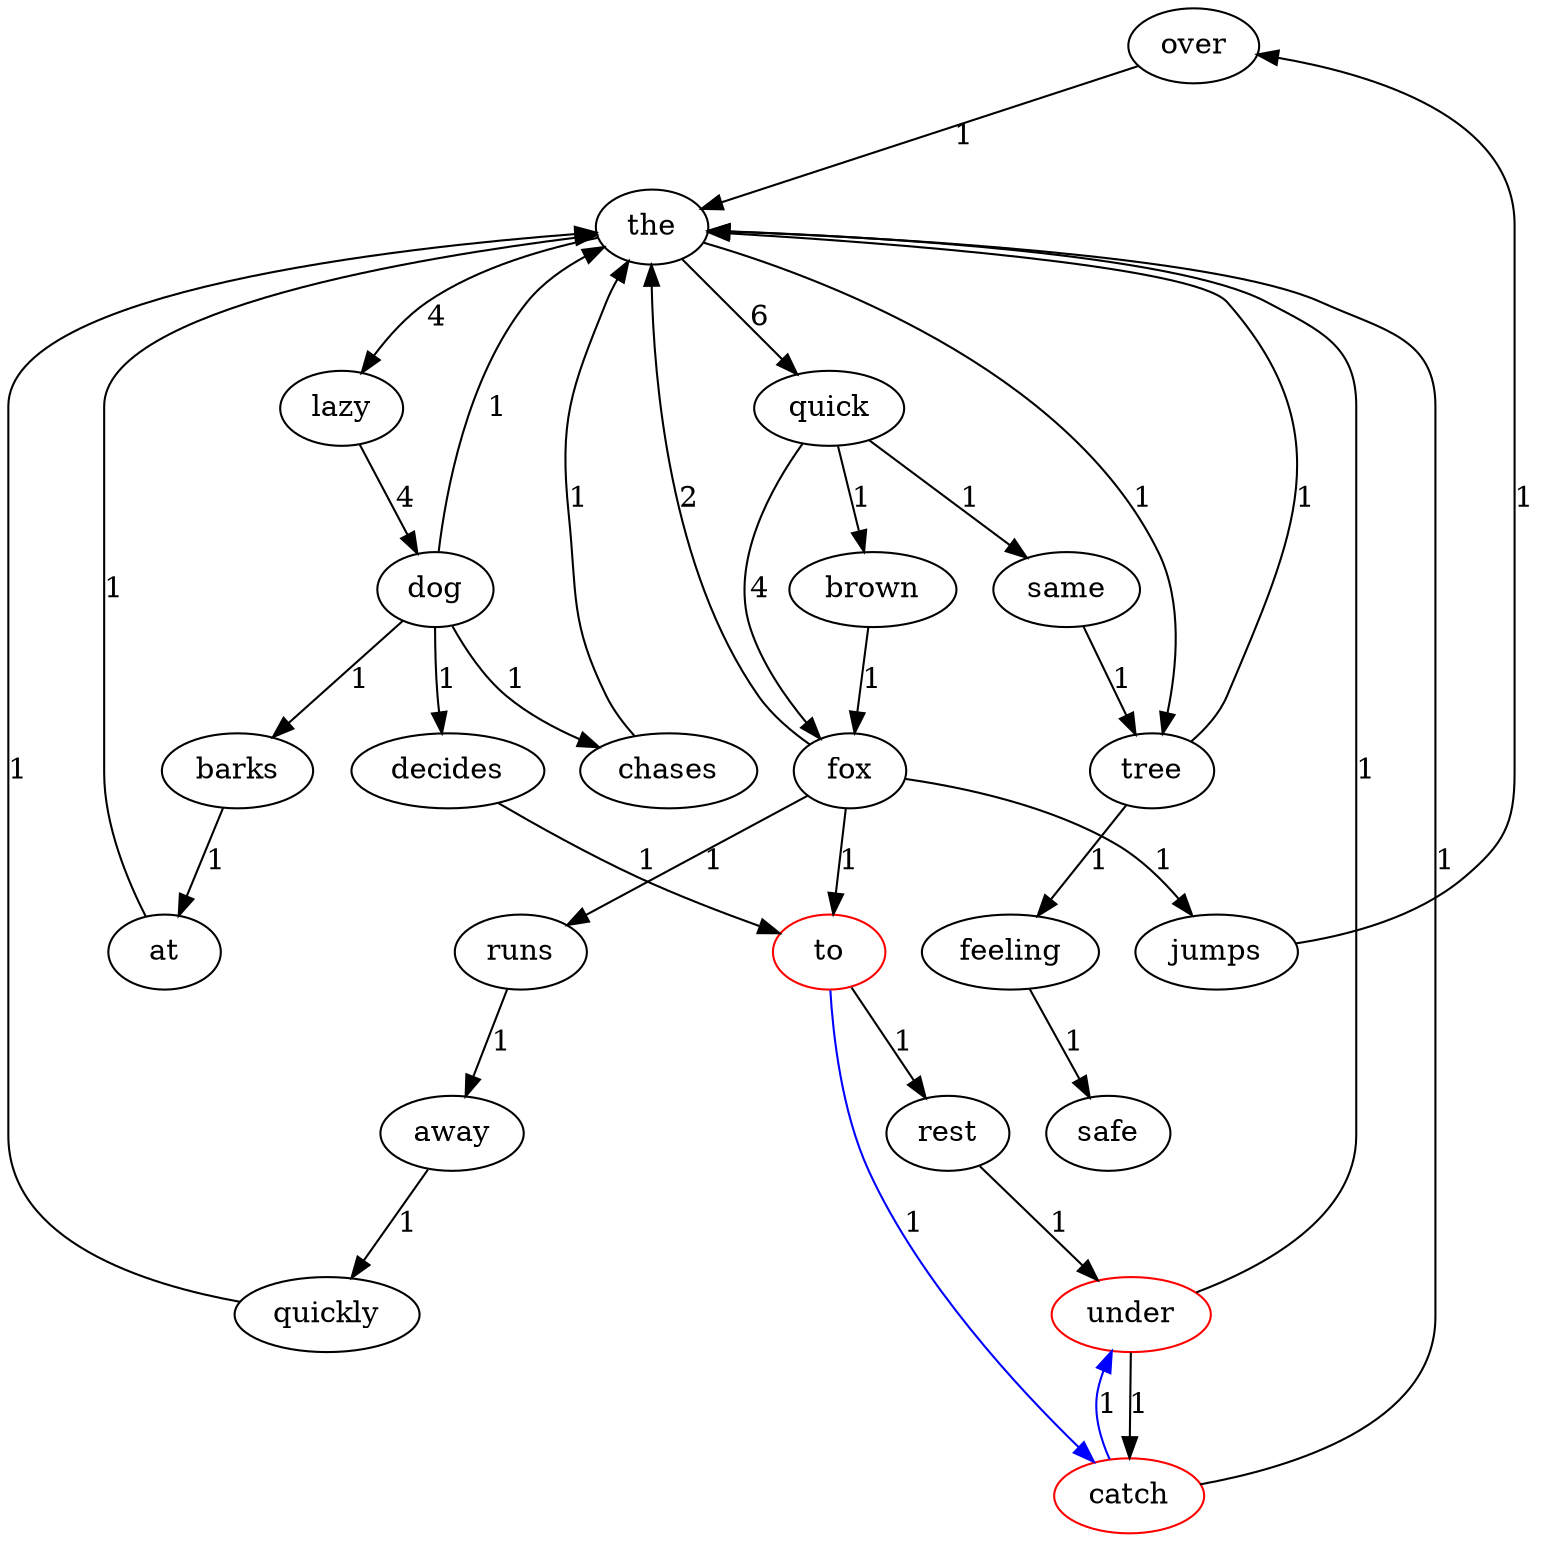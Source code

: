 digraph G{
over;
rest;
quick;
away;
lazy;
quickly;
decides;
tree;
jumps;
barks;
feeling;
brown;
fox;
the;
chases;
same;
at;
safe;
to [color=red];
catch [color=red];
under [color=red];
dog;
runs;
over->the[label=1];
rest->under[label=1];
quick->same[label=1];
quick->brown[label=1];
quick->fox[label=4];
away->quickly[label=1];
lazy->dog[label=4];
quickly->the[label=1];
decides->to[label=1];
tree->the[label=1];
tree->feeling[label=1];
jumps->over[label=1];
barks->at[label=1];
feeling->safe[label=1];
brown->fox[label=1];
fox->the[label=2];
fox->jumps[label=1];
fox->to[label=1];
fox->runs[label=1];
the->quick[label=6];
the->lazy[label=4];
the->tree[label=1];
chases->the[label=1];
at->the[label=1];
same->tree[label=1];
to->rest[label=1];
to->catch[label=1, color=blue];
catch->the[label=1];
catch->under[label=1, color=blue];
under->the[label=1];
under->catch[label=1];
dog->the[label=1];
dog->chases[label=1];
dog->decides[label=1];
dog->barks[label=1];
runs->away[label=1];
}
